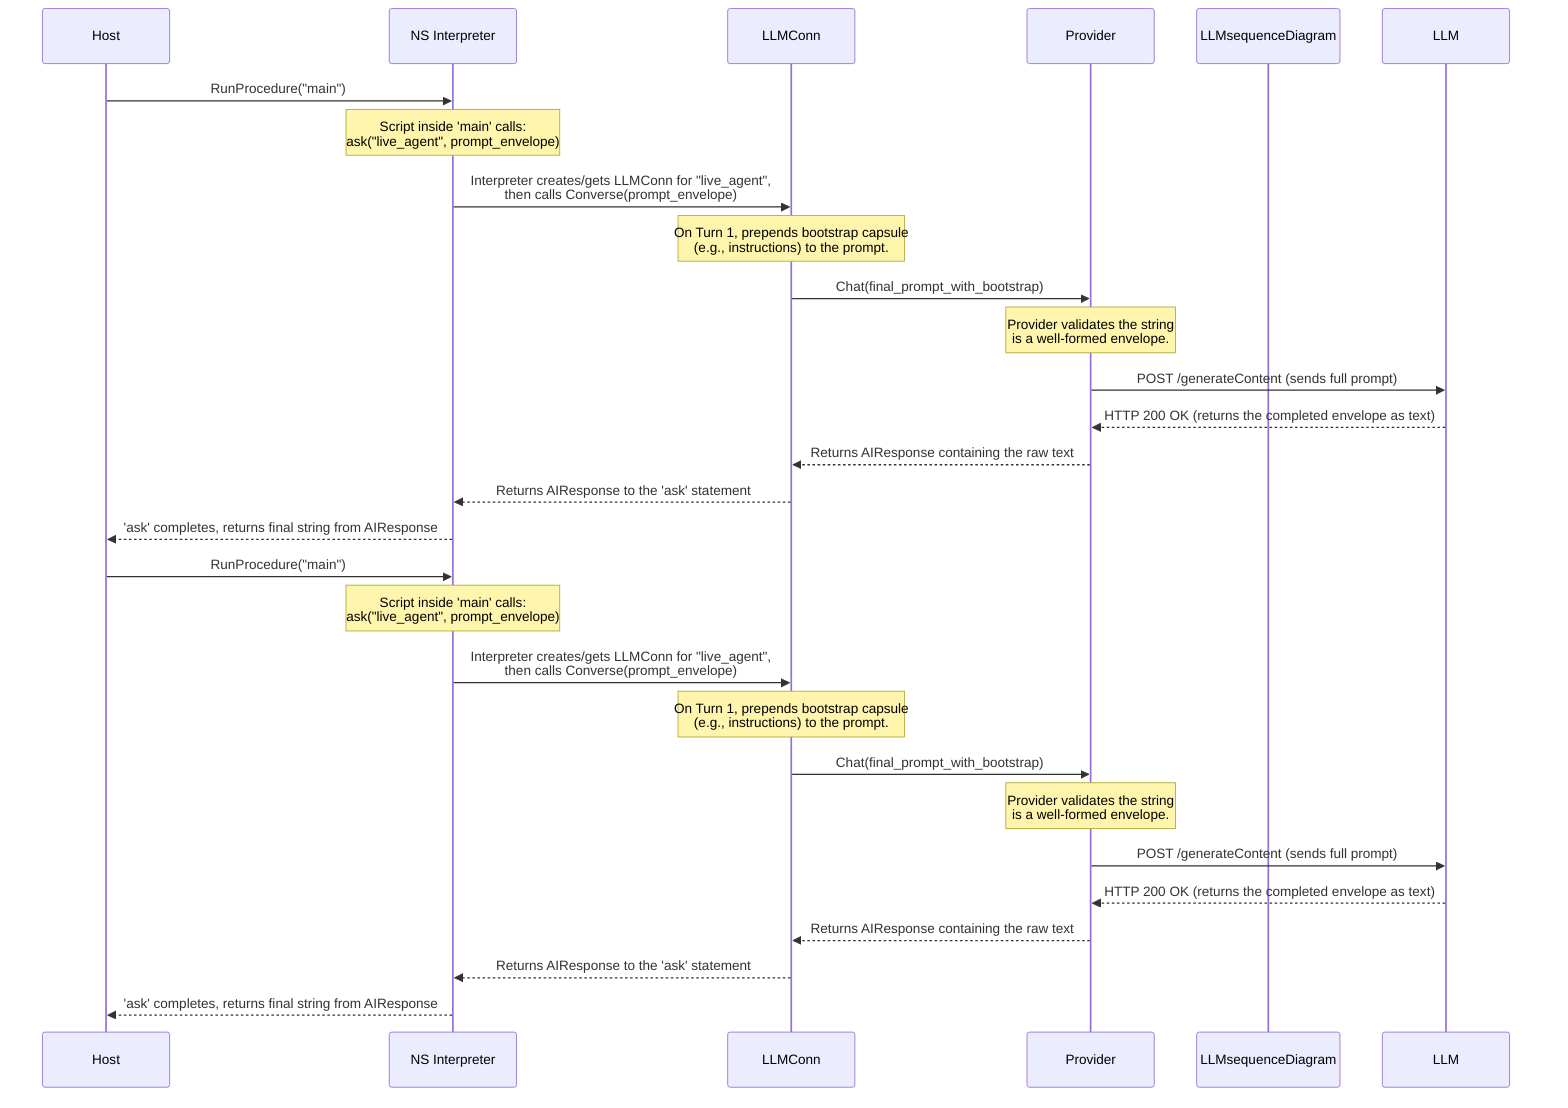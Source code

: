 sequenceDiagram
    participant Host
    participant NS Interpreter
    participant LLMConn
    participant Provider
    participant LLMsequenceDiagram
    participant Host
    participant NS Interpreter
    participant LLMConn
    participant Provider
    participant LLM

    Host->>NS Interpreter: RunProcedure("main")

    Note over NS Interpreter: Script inside 'main' calls:<br/>ask("live_agent", prompt_envelope)

    NS Interpreter->>LLMConn: Interpreter creates/gets LLMConn for "live_agent",<br/>then calls Converse(prompt_envelope)

    Note over LLMConn: On Turn 1, prepends bootstrap capsule<br/>(e.g., instructions) to the prompt.

    LLMConn->>Provider: Chat(final_prompt_with_bootstrap)

    Note over Provider: Provider validates the string<br/>is a well-formed envelope.

    Provider->>LLM: POST /generateContent (sends full prompt)

    LLM-->>Provider: HTTP 200 OK (returns the completed envelope as text)

    Provider-->>LLMConn: Returns AIResponse containing the raw text

    LLMConn-->>NS Interpreter: Returns AIResponse to the 'ask' statement

    NS Interpreter-->>Host: 'ask' completes, returns final string from AIResponse

    Host->>NS Interpreter: RunProcedure("main")

    Note over NS Interpreter: Script inside 'main' calls:<br/>ask("live_agent", prompt_envelope)

    NS Interpreter->>LLMConn: Interpreter creates/gets LLMConn for "live_agent",<br/>then calls Converse(prompt_envelope)

    Note over LLMConn: On Turn 1, prepends bootstrap capsule<br/>(e.g., instructions) to the prompt.

    LLMConn->>Provider: Chat(final_prompt_with_bootstrap)

    Note over Provider: Provider validates the string<br/>is a well-formed envelope.

    Provider->>LLM: POST /generateContent (sends full prompt)

    LLM-->>Provider: HTTP 200 OK (returns the completed envelope as text)

    Provider-->>LLMConn: Returns AIResponse containing the raw text

    LLMConn-->>NS Interpreter: Returns AIResponse to the 'ask' statement

    NS Interpreter-->>Host: 'ask' completes, returns final string from AIResponse